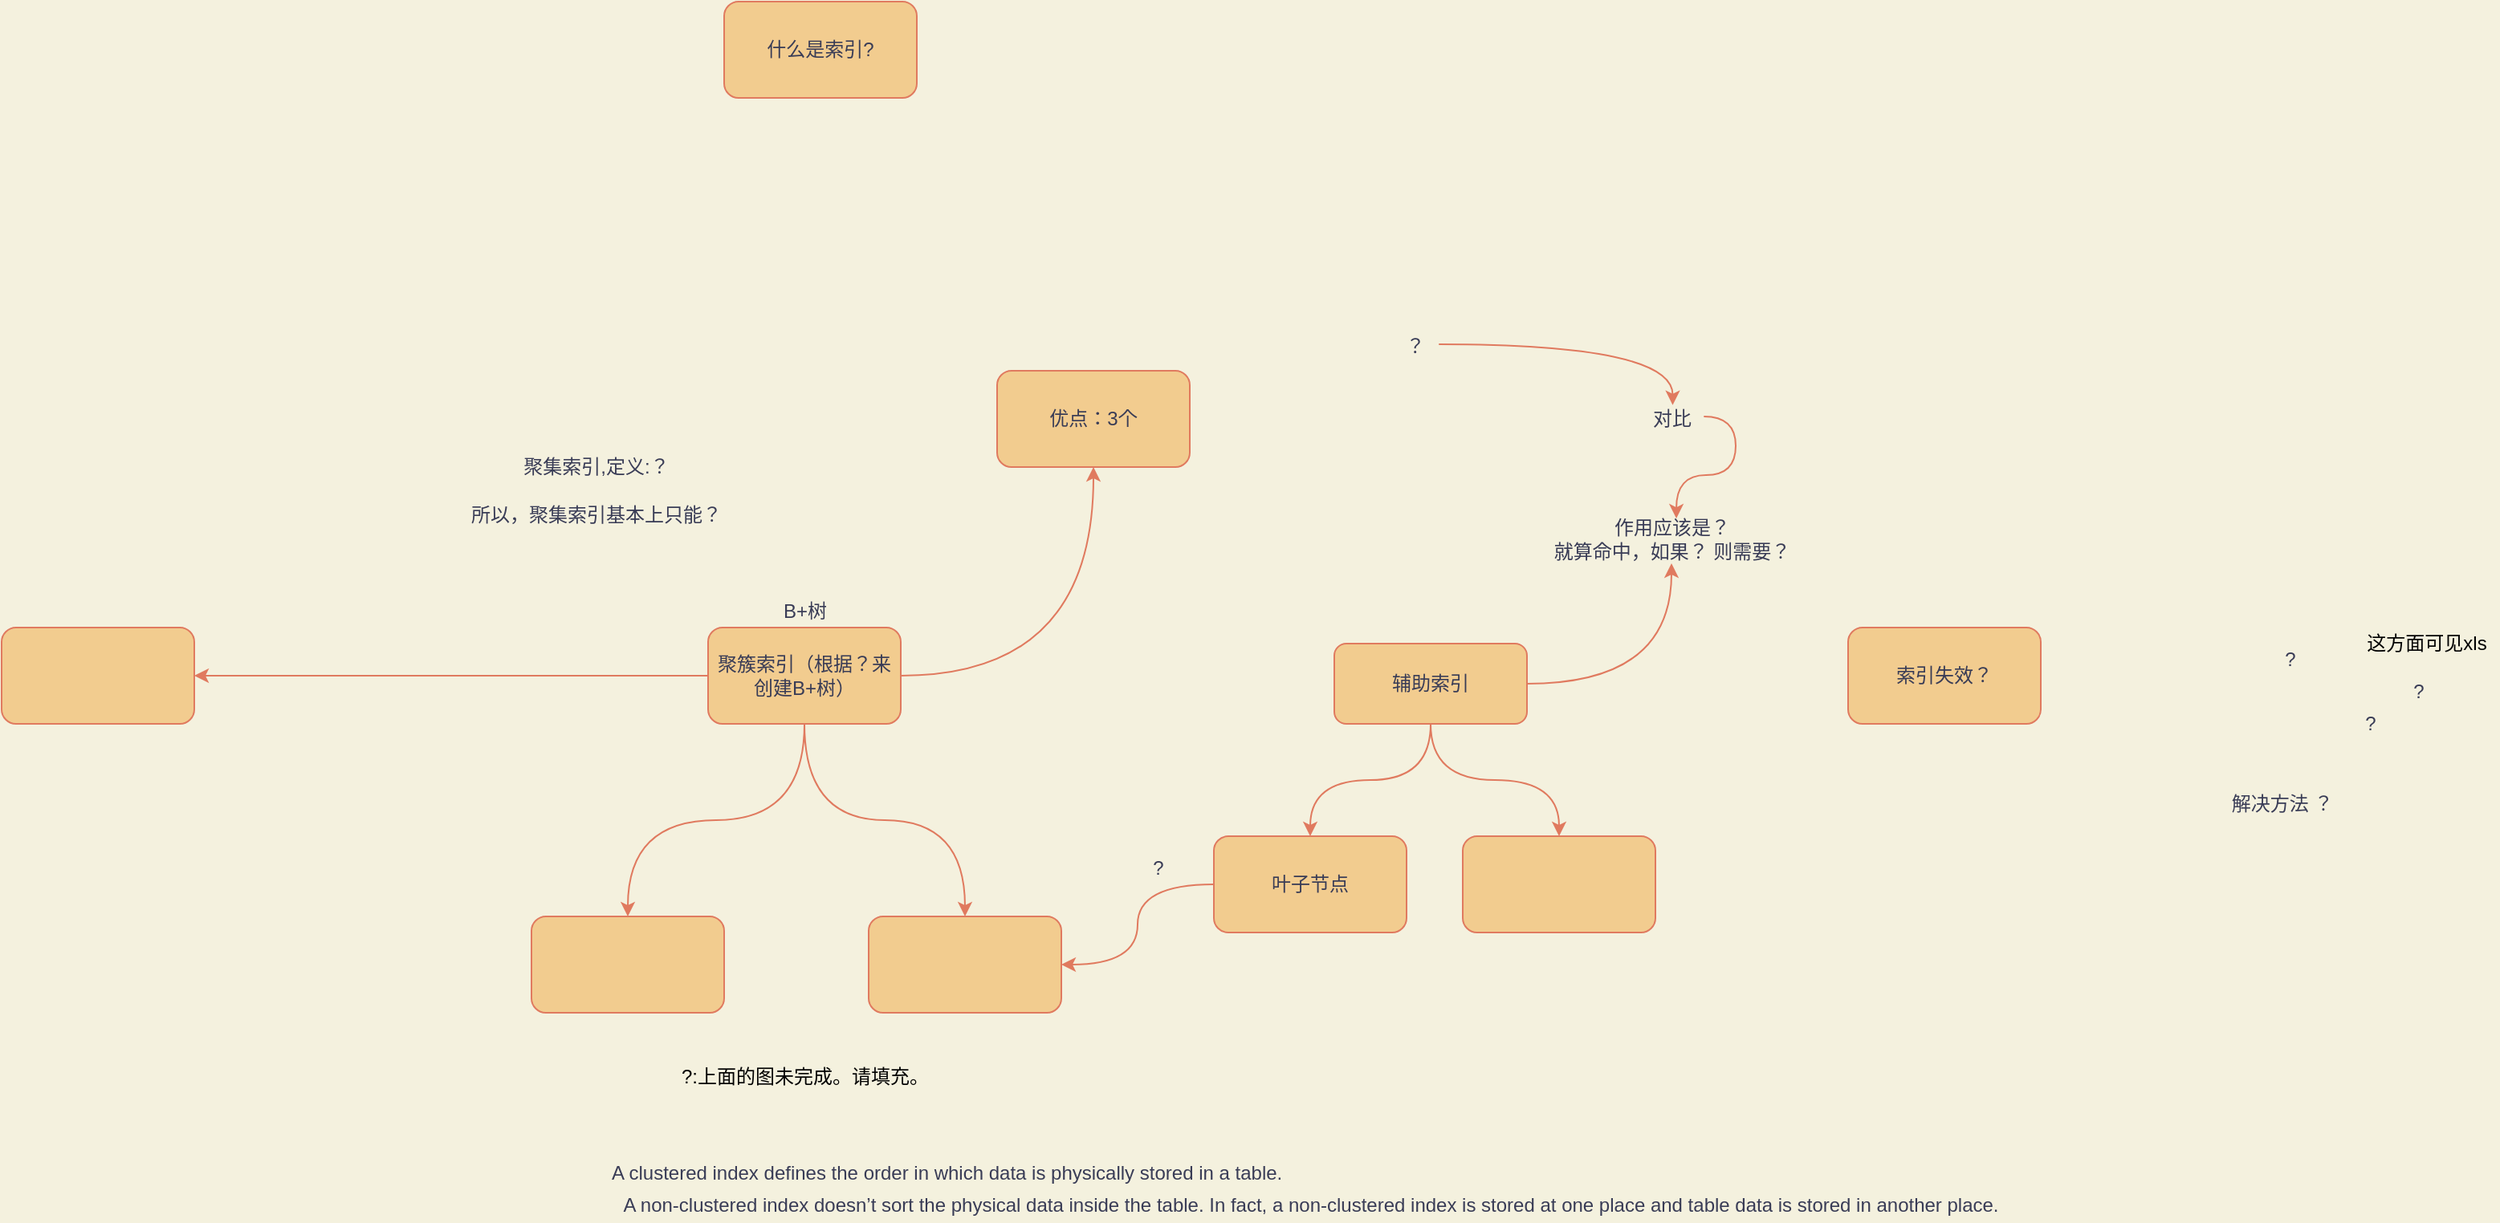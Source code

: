 <mxfile version="13.7.9" type="device" pages="2"><diagram id="JRkVe0I8rKVUmKoNJj9f" name="索引原理"><mxGraphModel dx="1086" dy="806" grid="1" gridSize="10" guides="1" tooltips="1" connect="1" arrows="1" fold="1" page="1" pageScale="1" pageWidth="3300" pageHeight="4681" background="#F4F1DE" math="0" shadow="0"><root><mxCell id="0"/><mxCell id="1" parent="0"/><mxCell id="jzkqRKttKyr5pKPGGSOs-72" style="edgeStyle=orthogonalEdgeStyle;sketch=0;orthogonalLoop=1;jettySize=auto;html=1;strokeColor=#E07A5F;fillColor=#F2CC8F;fontColor=#393C56;labelBackgroundColor=#F4F1DE;curved=1;" parent="1" source="jzkqRKttKyr5pKPGGSOs-74" target="jzkqRKttKyr5pKPGGSOs-75" edge="1"><mxGeometry relative="1" as="geometry"><mxPoint x="1080" y="1400" as="targetPoint"/></mxGeometry></mxCell><mxCell id="jzkqRKttKyr5pKPGGSOs-73" value="" style="edgeStyle=orthogonalEdgeStyle;sketch=0;orthogonalLoop=1;jettySize=auto;html=1;strokeColor=#E07A5F;fillColor=#F2CC8F;fontColor=#393C56;labelBackgroundColor=#F4F1DE;curved=1;" parent="1" source="jzkqRKttKyr5pKPGGSOs-74" target="jzkqRKttKyr5pKPGGSOs-76" edge="1"><mxGeometry relative="1" as="geometry"/></mxCell><mxCell id="8t7VxWJ4QBltc_ICO2pC-2" value="" style="edgeStyle=orthogonalEdgeStyle;sketch=0;orthogonalLoop=1;jettySize=auto;html=1;strokeColor=#E07A5F;fillColor=#F2CC8F;fontColor=#393C56;labelBackgroundColor=#F4F1DE;curved=1;" parent="1" source="jzkqRKttKyr5pKPGGSOs-74" target="8t7VxWJ4QBltc_ICO2pC-1" edge="1"><mxGeometry relative="1" as="geometry"/></mxCell><mxCell id="3ecQlRfSCBgN-iPT4ZTF-2" value="" style="edgeStyle=orthogonalEdgeStyle;orthogonalLoop=1;jettySize=auto;html=1;labelBackgroundColor=#F4F1DE;strokeColor=#E07A5F;fontColor=#393C56;curved=1;" parent="1" source="jzkqRKttKyr5pKPGGSOs-74" target="3ecQlRfSCBgN-iPT4ZTF-1" edge="1"><mxGeometry relative="1" as="geometry"/></mxCell><mxCell id="jzkqRKttKyr5pKPGGSOs-74" value="聚簇索引（根据？来创建B+树）" style="whiteSpace=wrap;html=1;sketch=0;strokeColor=#E07A5F;fillColor=#F2CC8F;fontColor=#393C56;rounded=1;" parent="1" vertex="1"><mxGeometry x="1170" y="1240" width="120" height="60" as="geometry"/></mxCell><mxCell id="jzkqRKttKyr5pKPGGSOs-75" value="" style="whiteSpace=wrap;html=1;sketch=0;strokeColor=#E07A5F;fillColor=#F2CC8F;fontColor=#393C56;rounded=1;" parent="1" vertex="1"><mxGeometry x="1060" y="1420" width="120" height="60" as="geometry"/></mxCell><mxCell id="jzkqRKttKyr5pKPGGSOs-76" value="" style="whiteSpace=wrap;html=1;sketch=0;strokeColor=#E07A5F;fillColor=#F2CC8F;fontColor=#393C56;rounded=1;" parent="1" vertex="1"><mxGeometry x="1270" y="1420" width="120" height="60" as="geometry"/></mxCell><mxCell id="jzkqRKttKyr5pKPGGSOs-77" value="B+树" style="text;html=1;align=center;verticalAlign=middle;resizable=0;points=[];autosize=1;fontColor=#393C56;rounded=1;" parent="1" vertex="1"><mxGeometry x="1210" y="1220" width="40" height="20" as="geometry"/></mxCell><mxCell id="jzkqRKttKyr5pKPGGSOs-78" value="" style="edgeStyle=orthogonalEdgeStyle;sketch=0;orthogonalLoop=1;jettySize=auto;html=1;strokeColor=#E07A5F;fillColor=#F2CC8F;fontColor=#393C56;labelBackgroundColor=#F4F1DE;curved=1;" parent="1" source="jzkqRKttKyr5pKPGGSOs-80" target="jzkqRKttKyr5pKPGGSOs-82" edge="1"><mxGeometry relative="1" as="geometry"/></mxCell><mxCell id="jzkqRKttKyr5pKPGGSOs-79" value="" style="edgeStyle=orthogonalEdgeStyle;sketch=0;orthogonalLoop=1;jettySize=auto;html=1;strokeColor=#E07A5F;fillColor=#F2CC8F;fontColor=#393C56;labelBackgroundColor=#F4F1DE;curved=1;" parent="1" source="jzkqRKttKyr5pKPGGSOs-80" target="jzkqRKttKyr5pKPGGSOs-83" edge="1"><mxGeometry relative="1" as="geometry"/></mxCell><mxCell id="3ecQlRfSCBgN-iPT4ZTF-13" style="edgeStyle=orthogonalEdgeStyle;curved=1;rounded=1;sketch=0;orthogonalLoop=1;jettySize=auto;html=1;strokeColor=#E07A5F;fillColor=#F2CC8F;fontColor=#393C56;" parent="1" source="jzkqRKttKyr5pKPGGSOs-80" target="jzkqRKttKyr5pKPGGSOs-84" edge="1"><mxGeometry relative="1" as="geometry"/></mxCell><mxCell id="jzkqRKttKyr5pKPGGSOs-80" value="辅助索引" style="whiteSpace=wrap;html=1;sketch=0;strokeColor=#E07A5F;fillColor=#F2CC8F;fontColor=#393C56;rounded=1;" parent="1" vertex="1"><mxGeometry x="1560" y="1250" width="120" height="50" as="geometry"/></mxCell><mxCell id="jzkqRKttKyr5pKPGGSOs-81" style="edgeStyle=orthogonalEdgeStyle;sketch=0;orthogonalLoop=1;jettySize=auto;html=1;entryX=1;entryY=0.5;entryDx=0;entryDy=0;strokeColor=#E07A5F;fillColor=#F2CC8F;fontColor=#393C56;labelBackgroundColor=#F4F1DE;curved=1;" parent="1" source="jzkqRKttKyr5pKPGGSOs-82" target="jzkqRKttKyr5pKPGGSOs-76" edge="1"><mxGeometry relative="1" as="geometry"/></mxCell><mxCell id="jzkqRKttKyr5pKPGGSOs-82" value="叶子节点" style="whiteSpace=wrap;html=1;sketch=0;strokeColor=#E07A5F;fillColor=#F2CC8F;fontColor=#393C56;rounded=1;" parent="1" vertex="1"><mxGeometry x="1485" y="1370" width="120" height="60" as="geometry"/></mxCell><mxCell id="jzkqRKttKyr5pKPGGSOs-83" value="" style="whiteSpace=wrap;html=1;sketch=0;strokeColor=#E07A5F;fillColor=#F2CC8F;fontColor=#393C56;rounded=1;" parent="1" vertex="1"><mxGeometry x="1640" y="1370" width="120" height="60" as="geometry"/></mxCell><mxCell id="jzkqRKttKyr5pKPGGSOs-84" value="作用应该是？&lt;br&gt;就算命中，如果？ 则需要？" style="text;html=1;align=center;verticalAlign=middle;resizable=0;points=[];autosize=1;fontColor=#393C56;rounded=1;" parent="1" vertex="1"><mxGeometry x="1690" y="1170" width="160" height="30" as="geometry"/></mxCell><mxCell id="8t7VxWJ4QBltc_ICO2pC-1" value="优点：3个" style="whiteSpace=wrap;html=1;fontColor=#393C56;strokeColor=#E07A5F;fillColor=#F2CC8F;sketch=0;rounded=1;" parent="1" vertex="1"><mxGeometry x="1350" y="1080" width="120" height="60" as="geometry"/></mxCell><mxCell id="3ecQlRfSCBgN-iPT4ZTF-15" style="edgeStyle=orthogonalEdgeStyle;curved=1;rounded=1;sketch=0;orthogonalLoop=1;jettySize=auto;html=1;entryX=0.519;entryY=0.067;entryDx=0;entryDy=0;entryPerimeter=0;strokeColor=#E07A5F;fillColor=#F2CC8F;fontColor=#393C56;exitX=1.004;exitY=0.425;exitDx=0;exitDy=0;exitPerimeter=0;" parent="1" source="3ecQlRfSCBgN-iPT4ZTF-16" target="jzkqRKttKyr5pKPGGSOs-84" edge="1"><mxGeometry relative="1" as="geometry"/></mxCell><mxCell id="8t7VxWJ4QBltc_ICO2pC-6" value="？" style="text;html=1;align=center;verticalAlign=middle;resizable=0;points=[];autosize=1;fontColor=#393C56;rounded=1;" parent="1" vertex="1"><mxGeometry x="1595" y="1055" width="30" height="20" as="geometry"/></mxCell><mxCell id="8t7VxWJ4QBltc_ICO2pC-7" value="?" style="text;html=1;align=center;verticalAlign=middle;resizable=0;points=[];autosize=1;fontColor=#393C56;rounded=1;" parent="1" vertex="1"><mxGeometry x="1440" y="1380" width="20" height="20" as="geometry"/></mxCell><mxCell id="8t7VxWJ4QBltc_ICO2pC-8" value="索引失效？" style="whiteSpace=wrap;html=1;sketch=0;strokeColor=#E07A5F;fillColor=#F2CC8F;fontColor=#393C56;rounded=1;" parent="1" vertex="1"><mxGeometry x="1880" y="1240" width="120" height="60" as="geometry"/></mxCell><mxCell id="8t7VxWJ4QBltc_ICO2pC-9" value="?" style="text;html=1;align=center;verticalAlign=middle;resizable=0;points=[];autosize=1;fontColor=#393C56;rounded=1;" parent="1" vertex="1"><mxGeometry x="2145" y="1250" width="20" height="20" as="geometry"/></mxCell><mxCell id="8t7VxWJ4QBltc_ICO2pC-10" value="?" style="text;html=1;align=center;verticalAlign=middle;resizable=0;points=[];autosize=1;fontColor=#393C56;rounded=1;" parent="1" vertex="1"><mxGeometry x="2225" y="1270" width="20" height="20" as="geometry"/></mxCell><mxCell id="8t7VxWJ4QBltc_ICO2pC-11" value="解决方法 ？" style="text;html=1;align=center;verticalAlign=middle;resizable=0;points=[];autosize=1;fontColor=#393C56;rounded=1;" parent="1" vertex="1"><mxGeometry x="2110" y="1340" width="80" height="20" as="geometry"/></mxCell><mxCell id="8t7VxWJ4QBltc_ICO2pC-12" value="?" style="text;html=1;align=center;verticalAlign=middle;resizable=0;points=[];autosize=1;fontColor=#393C56;rounded=1;" parent="1" vertex="1"><mxGeometry x="2195" y="1290" width="20" height="20" as="geometry"/></mxCell><mxCell id="3ecQlRfSCBgN-iPT4ZTF-1" value="" style="whiteSpace=wrap;html=1;fontColor=#393C56;strokeColor=#E07A5F;fillColor=#F2CC8F;sketch=0;rounded=1;" parent="1" vertex="1"><mxGeometry x="730" y="1240" width="120" height="60" as="geometry"/></mxCell><mxCell id="3ecQlRfSCBgN-iPT4ZTF-3" value="聚集索引,定义:？" style="text;html=1;align=center;verticalAlign=middle;resizable=0;points=[];autosize=1;fontColor=#393C56;rounded=1;" parent="1" vertex="1"><mxGeometry x="1045" y="1130" width="110" height="20" as="geometry"/></mxCell><mxCell id="3ecQlRfSCBgN-iPT4ZTF-4" value="所以，聚集索引基本上只能？" style="text;html=1;align=center;verticalAlign=middle;resizable=0;points=[];autosize=1;fontColor=#393C56;rounded=1;" parent="1" vertex="1"><mxGeometry x="1015" y="1160" width="170" height="20" as="geometry"/></mxCell><mxCell id="3ecQlRfSCBgN-iPT4ZTF-16" value="对比" style="text;html=1;align=center;verticalAlign=middle;resizable=0;points=[];autosize=1;fontColor=#393C56;" parent="1" vertex="1"><mxGeometry x="1750" y="1100" width="40" height="20" as="geometry"/></mxCell><mxCell id="3ecQlRfSCBgN-iPT4ZTF-17" style="edgeStyle=orthogonalEdgeStyle;curved=1;rounded=1;sketch=0;orthogonalLoop=1;jettySize=auto;html=1;entryX=0.519;entryY=0.067;entryDx=0;entryDy=0;entryPerimeter=0;strokeColor=#E07A5F;fillColor=#F2CC8F;fontColor=#393C56;exitX=1.004;exitY=0.425;exitDx=0;exitDy=0;exitPerimeter=0;" parent="1" source="8t7VxWJ4QBltc_ICO2pC-6" target="3ecQlRfSCBgN-iPT4ZTF-16" edge="1"><mxGeometry relative="1" as="geometry"><mxPoint x="1741.04" y="1059" as="sourcePoint"/><mxPoint x="1780.89" y="1162.01" as="targetPoint"/></mxGeometry></mxCell><mxCell id="3ecQlRfSCBgN-iPT4ZTF-18" value="A non-clustered index doesn’t sort the physical data inside the table. In fact, a non-clustered index is stored at one place and table data is stored in another place." style="text;html=1;align=center;verticalAlign=middle;resizable=0;points=[];autosize=1;fontColor=#393C56;" parent="1" vertex="1"><mxGeometry x="1110" y="1590" width="870" height="20" as="geometry"/></mxCell><mxCell id="3ecQlRfSCBgN-iPT4ZTF-19" value="A clustered index defines the order in which data is physically stored in a table.&amp;nbsp;" style="text;html=1;align=center;verticalAlign=middle;resizable=0;points=[];autosize=1;fontColor=#393C56;" parent="1" vertex="1"><mxGeometry x="1100" y="1570" width="440" height="20" as="geometry"/></mxCell><mxCell id="k-nrMRTJERaCqRw5gWBI-1" value="?:上面的图未完成。请填充。" style="text;html=1;align=center;verticalAlign=middle;resizable=0;points=[];autosize=1;" parent="1" vertex="1"><mxGeometry x="1145" y="1510" width="170" height="20" as="geometry"/></mxCell><mxCell id="k-nrMRTJERaCqRw5gWBI-2" value="这方面可见xls" style="text;html=1;align=center;verticalAlign=middle;resizable=0;points=[];autosize=1;" parent="1" vertex="1"><mxGeometry x="2195" y="1240" width="90" height="20" as="geometry"/></mxCell><mxCell id="JYuEFeY_nqRhsLpCQEKk-1" value="什么是索引?" style="whiteSpace=wrap;html=1;fontColor=#393C56;strokeColor=#E07A5F;fillColor=#F2CC8F;sketch=0;rounded=1;" vertex="1" parent="1"><mxGeometry x="1180" y="850" width="120" height="60" as="geometry"/></mxCell></root></mxGraphModel></diagram><diagram id="nBgO8DfxHfyH_0hB4uX1" name="建立索引技巧"><mxGraphModel dx="1422" dy="822" grid="1" gridSize="10" guides="1" tooltips="1" connect="1" arrows="1" fold="1" page="1" pageScale="1" pageWidth="3300" pageHeight="4681" math="0" shadow="0"><root><mxCell id="0VsVYVE2DYTTRzxDu_UH-0"/><mxCell id="0VsVYVE2DYTTRzxDu_UH-1" parent="0VsVYVE2DYTTRzxDu_UH-0"/></root></mxGraphModel></diagram></mxfile>